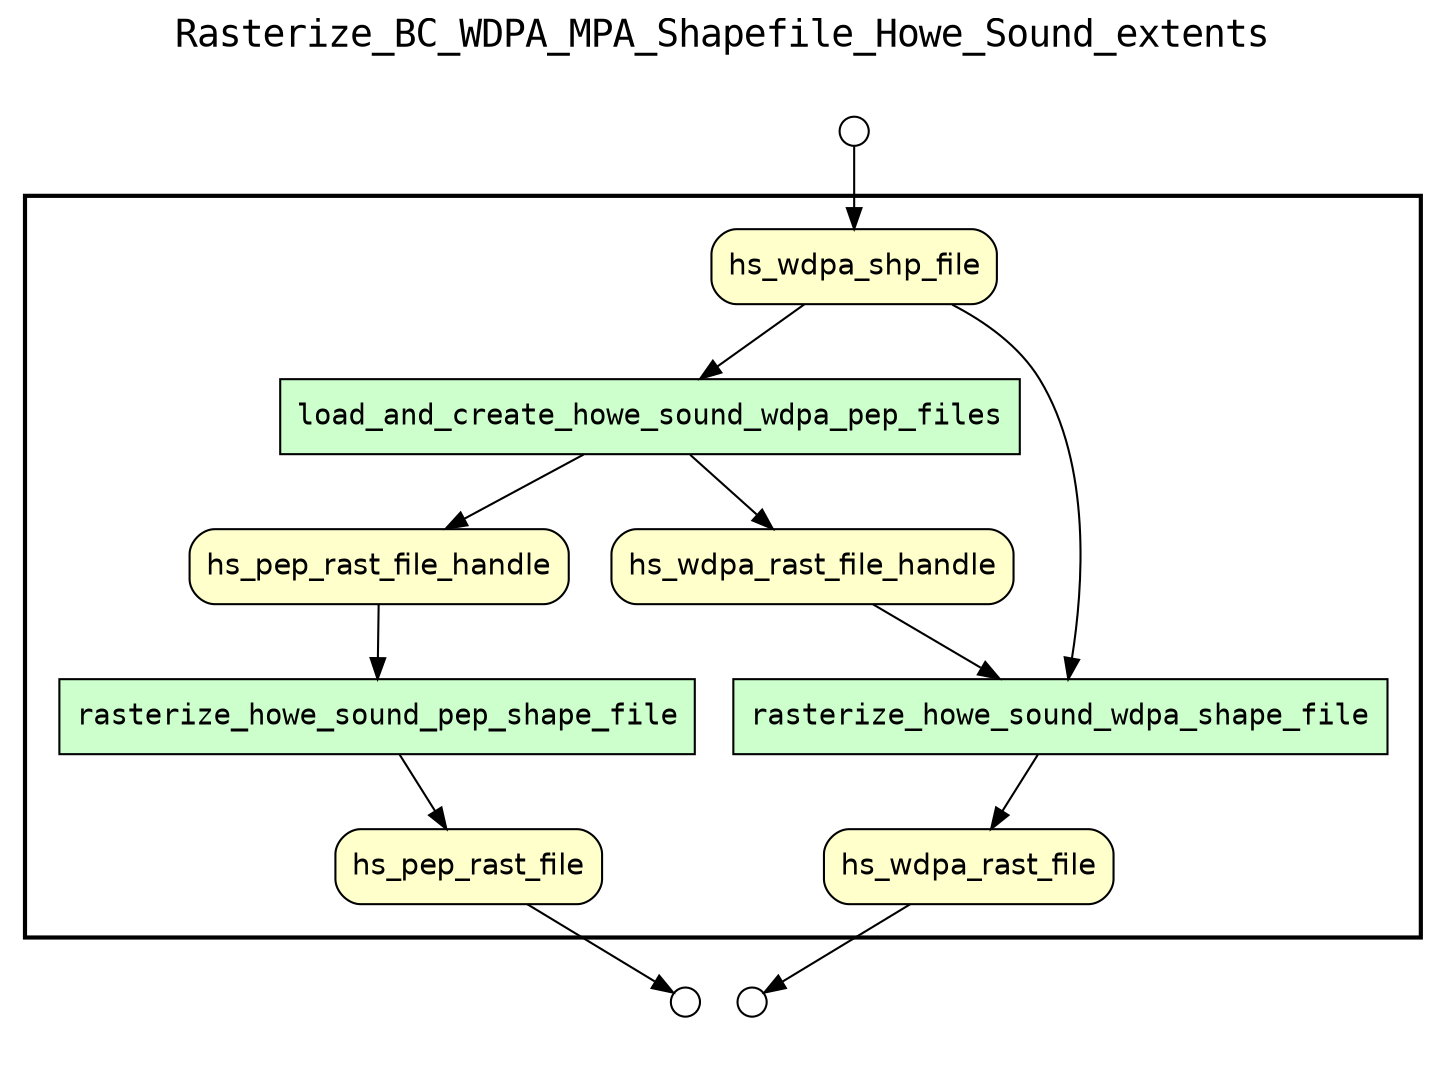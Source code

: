 
digraph yw_data_view {
rankdir=TB
fontname=Courier; fontsize=18; labelloc=t
label="Rasterize_BC_WDPA_MPA_Shapefile_Howe_Sound_extents"
subgraph cluster_workflow { label=""; color=black; penwidth=2
subgraph cluster_workflow_inner { label=""; color=white
node[shape=box style="filled" fillcolor="#CCFFCC" peripheries=1 fontname=Courier]
rasterize_howe_sound_pep_shape_file
load_and_create_howe_sound_wdpa_pep_files
rasterize_howe_sound_wdpa_shape_file
node[shape=box style="filled" fillcolor="#CCFFCC" peripheries=1 fontname=Courier]
node[shape=box style="rounded,filled" fillcolor="#FFFFCC" peripheries=1 fontname=Helvetica]
hs_wdpa_shp_file
hs_wdpa_rast_file_handle
hs_pep_rast_file_handle
hs_wdpa_rast_file
hs_pep_rast_file
node[shape=box style="rounded,filled" fillcolor="#FFFFFF" peripheries=1 fontname=Helvetica]
}}
subgraph cluster_inflows { label=""; color=white; penwidth=2
subgraph cluster_inflows_inner { label=""; color=white
node[shape=circle fillcolor="#FFFFFF" peripheries=1 width=0.2]
hs_wdpa_shp_file_inflow [label=""]
}}
subgraph cluster_outflows { label=""; color=white; penwidth=2
subgraph cluster_outflows_inner { label=""; color=white
node[shape=circle fillcolor="#FFFFFF" peripheries=1 width=0.2]
hs_pep_rast_file_outflow [label=""]
hs_wdpa_rast_file_outflow [label=""]
}}
rasterize_howe_sound_pep_shape_file -> hs_pep_rast_file
rasterize_howe_sound_wdpa_shape_file -> hs_wdpa_rast_file
load_and_create_howe_sound_wdpa_pep_files -> hs_pep_rast_file_handle
load_and_create_howe_sound_wdpa_pep_files -> hs_wdpa_rast_file_handle
hs_wdpa_shp_file -> load_and_create_howe_sound_wdpa_pep_files
hs_wdpa_shp_file -> rasterize_howe_sound_wdpa_shape_file
hs_wdpa_rast_file_handle -> rasterize_howe_sound_wdpa_shape_file
hs_pep_rast_file_handle -> rasterize_howe_sound_pep_shape_file
hs_wdpa_shp_file_inflow -> hs_wdpa_shp_file
hs_pep_rast_file -> hs_pep_rast_file_outflow
hs_wdpa_rast_file -> hs_wdpa_rast_file_outflow
}

